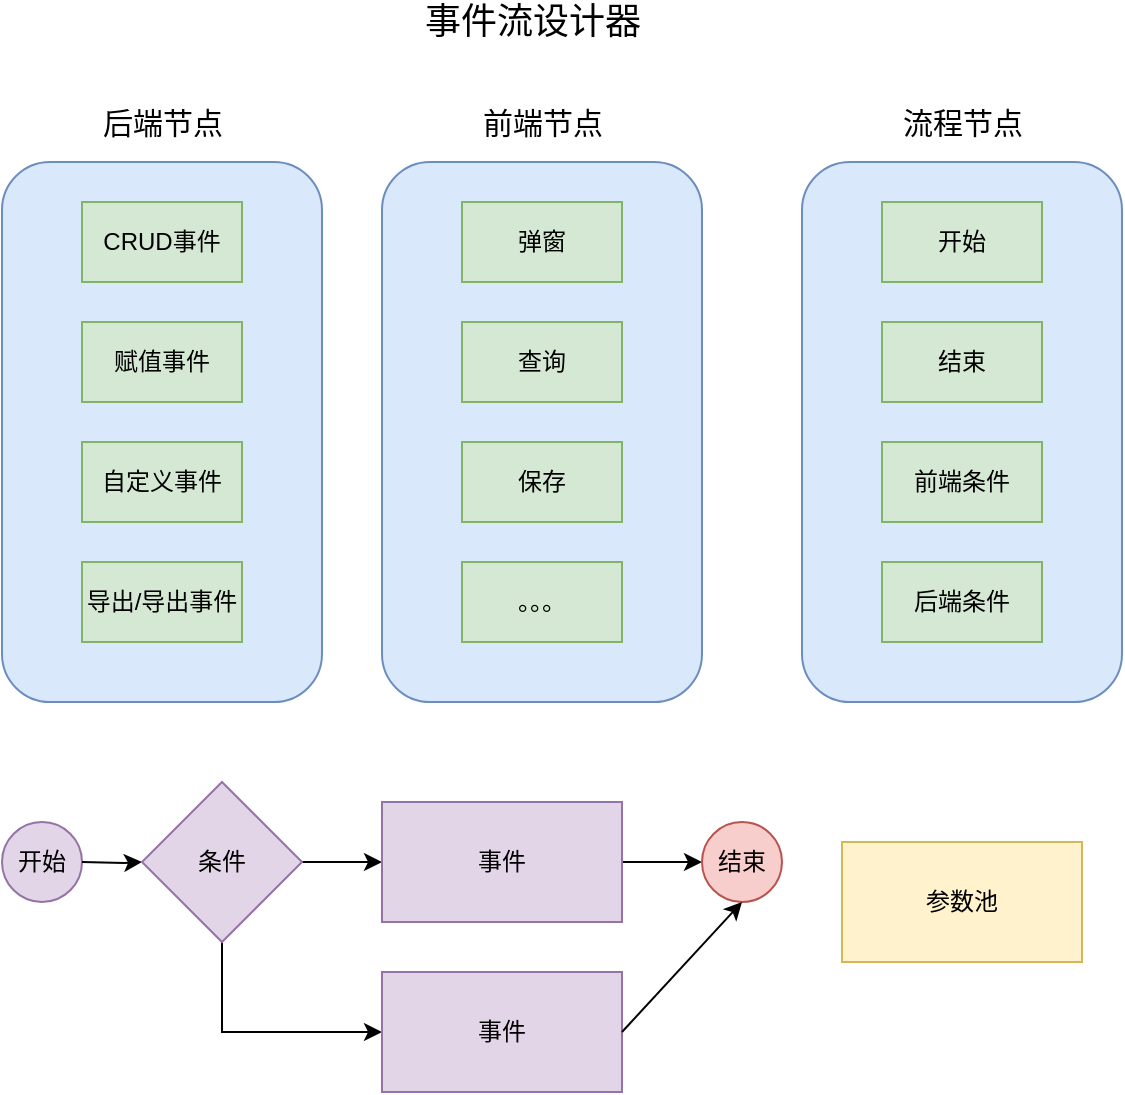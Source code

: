 <mxfile version="14.2.3" type="github" pages="3">
  <diagram id="_S8czTXeEUZWKj36Bfly" name="事件流设计器">
    <mxGraphModel dx="1426" dy="946" grid="1" gridSize="10" guides="1" tooltips="1" connect="1" arrows="1" fold="1" page="1" pageScale="1" pageWidth="827" pageHeight="1169" math="0" shadow="0">
      <root>
        <mxCell id="0" />
        <mxCell id="1" parent="0" />
        <mxCell id="MlIgKcx3DfCS0xwd3TZx-1" value="" style="rounded=1;whiteSpace=wrap;html=1;fillColor=#dae8fc;strokeColor=#6c8ebf;" parent="1" vertex="1">
          <mxGeometry x="120" y="280" width="160" height="270" as="geometry" />
        </mxCell>
        <mxCell id="MlIgKcx3DfCS0xwd3TZx-3" value="后端节点" style="text;html=1;align=center;verticalAlign=middle;resizable=0;points=[];autosize=1;fontSize=15;" parent="1" vertex="1">
          <mxGeometry x="160" y="250" width="80" height="20" as="geometry" />
        </mxCell>
        <mxCell id="MlIgKcx3DfCS0xwd3TZx-9" value="&lt;font style=&quot;font-size: 18px&quot;&gt;事件流设计器&lt;/font&gt;" style="text;html=1;align=center;verticalAlign=middle;resizable=0;points=[];autosize=1;" parent="1" vertex="1">
          <mxGeometry x="325" y="200" width="120" height="20" as="geometry" />
        </mxCell>
        <mxCell id="MlIgKcx3DfCS0xwd3TZx-10" value="&lt;span&gt;CRUD事件&lt;/span&gt;" style="whiteSpace=wrap;html=1;fillColor=#d5e8d4;strokeColor=#82b366;" parent="1" vertex="1">
          <mxGeometry x="160" y="300" width="80" height="40" as="geometry" />
        </mxCell>
        <mxCell id="MlIgKcx3DfCS0xwd3TZx-13" value="赋值事件" style="whiteSpace=wrap;html=1;fillColor=#d5e8d4;strokeColor=#82b366;" parent="1" vertex="1">
          <mxGeometry x="160" y="360" width="80" height="40" as="geometry" />
        </mxCell>
        <mxCell id="MlIgKcx3DfCS0xwd3TZx-14" value="导出/导出事件" style="whiteSpace=wrap;html=1;fillColor=#d5e8d4;strokeColor=#82b366;" parent="1" vertex="1">
          <mxGeometry x="160" y="480" width="80" height="40" as="geometry" />
        </mxCell>
        <mxCell id="MlIgKcx3DfCS0xwd3TZx-15" value="自定义事件" style="whiteSpace=wrap;html=1;fillColor=#d5e8d4;strokeColor=#82b366;" parent="1" vertex="1">
          <mxGeometry x="160" y="420" width="80" height="40" as="geometry" />
        </mxCell>
        <mxCell id="MlIgKcx3DfCS0xwd3TZx-16" value="" style="rounded=1;whiteSpace=wrap;html=1;fillColor=#dae8fc;strokeColor=#6c8ebf;" parent="1" vertex="1">
          <mxGeometry x="310" y="280" width="160" height="270" as="geometry" />
        </mxCell>
        <mxCell id="MlIgKcx3DfCS0xwd3TZx-17" value="前端节点" style="text;html=1;align=center;verticalAlign=middle;resizable=0;points=[];autosize=1;fontSize=15;" parent="1" vertex="1">
          <mxGeometry x="350" y="250" width="80" height="20" as="geometry" />
        </mxCell>
        <mxCell id="MlIgKcx3DfCS0xwd3TZx-18" value="弹窗" style="whiteSpace=wrap;html=1;fillColor=#d5e8d4;strokeColor=#82b366;" parent="1" vertex="1">
          <mxGeometry x="350" y="300" width="80" height="40" as="geometry" />
        </mxCell>
        <mxCell id="MlIgKcx3DfCS0xwd3TZx-19" value="查询" style="whiteSpace=wrap;html=1;fillColor=#d5e8d4;strokeColor=#82b366;" parent="1" vertex="1">
          <mxGeometry x="350" y="360" width="80" height="40" as="geometry" />
        </mxCell>
        <mxCell id="MlIgKcx3DfCS0xwd3TZx-20" value="。。。" style="whiteSpace=wrap;html=1;fillColor=#d5e8d4;strokeColor=#82b366;" parent="1" vertex="1">
          <mxGeometry x="350" y="480" width="80" height="40" as="geometry" />
        </mxCell>
        <mxCell id="MlIgKcx3DfCS0xwd3TZx-21" value="保存" style="whiteSpace=wrap;html=1;fillColor=#d5e8d4;strokeColor=#82b366;" parent="1" vertex="1">
          <mxGeometry x="350" y="420" width="80" height="40" as="geometry" />
        </mxCell>
        <mxCell id="MlIgKcx3DfCS0xwd3TZx-22" value="" style="rounded=1;whiteSpace=wrap;html=1;fillColor=#dae8fc;strokeColor=#6c8ebf;" parent="1" vertex="1">
          <mxGeometry x="520" y="280" width="160" height="270" as="geometry" />
        </mxCell>
        <mxCell id="MlIgKcx3DfCS0xwd3TZx-23" value="流程节点" style="text;html=1;align=center;verticalAlign=middle;resizable=0;points=[];autosize=1;fontSize=15;" parent="1" vertex="1">
          <mxGeometry x="560" y="250" width="80" height="20" as="geometry" />
        </mxCell>
        <mxCell id="MlIgKcx3DfCS0xwd3TZx-24" value="&lt;span&gt;开始&lt;/span&gt;" style="whiteSpace=wrap;html=1;fillColor=#d5e8d4;strokeColor=#82b366;" parent="1" vertex="1">
          <mxGeometry x="560" y="300" width="80" height="40" as="geometry" />
        </mxCell>
        <mxCell id="MlIgKcx3DfCS0xwd3TZx-25" value="结束" style="whiteSpace=wrap;html=1;fillColor=#d5e8d4;strokeColor=#82b366;" parent="1" vertex="1">
          <mxGeometry x="560" y="360" width="80" height="40" as="geometry" />
        </mxCell>
        <mxCell id="MlIgKcx3DfCS0xwd3TZx-26" value="后端条件" style="whiteSpace=wrap;html=1;fillColor=#d5e8d4;strokeColor=#82b366;" parent="1" vertex="1">
          <mxGeometry x="560" y="480" width="80" height="40" as="geometry" />
        </mxCell>
        <mxCell id="MlIgKcx3DfCS0xwd3TZx-27" value="前端条件" style="whiteSpace=wrap;html=1;fillColor=#d5e8d4;strokeColor=#82b366;" parent="1" vertex="1">
          <mxGeometry x="560" y="420" width="80" height="40" as="geometry" />
        </mxCell>
        <mxCell id="MlIgKcx3DfCS0xwd3TZx-30" value="开始" style="ellipse;whiteSpace=wrap;html=1;aspect=fixed;fillColor=#e1d5e7;strokeColor=#9673a6;" parent="1" vertex="1">
          <mxGeometry x="120" y="610" width="40" height="40" as="geometry" />
        </mxCell>
        <mxCell id="MlIgKcx3DfCS0xwd3TZx-34" value="" style="edgeStyle=orthogonalEdgeStyle;rounded=0;orthogonalLoop=1;jettySize=auto;html=1;" parent="1" target="MlIgKcx3DfCS0xwd3TZx-43" edge="1">
          <mxGeometry relative="1" as="geometry">
            <mxPoint x="185" y="630" as="targetPoint" />
            <mxPoint x="160" y="630" as="sourcePoint" />
          </mxGeometry>
        </mxCell>
        <mxCell id="MlIgKcx3DfCS0xwd3TZx-46" style="edgeStyle=orthogonalEdgeStyle;rounded=0;orthogonalLoop=1;jettySize=auto;html=1;exitX=1;exitY=0.5;exitDx=0;exitDy=0;entryX=0;entryY=0.5;entryDx=0;entryDy=0;" parent="1" source="MlIgKcx3DfCS0xwd3TZx-43" target="MlIgKcx3DfCS0xwd3TZx-44" edge="1">
          <mxGeometry relative="1" as="geometry" />
        </mxCell>
        <mxCell id="DJhn8uhRI69oNtYbBqwW-3" style="edgeStyle=orthogonalEdgeStyle;rounded=0;orthogonalLoop=1;jettySize=auto;html=1;exitX=0.5;exitY=1;exitDx=0;exitDy=0;entryX=0;entryY=0.5;entryDx=0;entryDy=0;" parent="1" source="MlIgKcx3DfCS0xwd3TZx-43" target="DJhn8uhRI69oNtYbBqwW-2" edge="1">
          <mxGeometry relative="1" as="geometry" />
        </mxCell>
        <mxCell id="MlIgKcx3DfCS0xwd3TZx-43" value="条件" style="rhombus;whiteSpace=wrap;html=1;fillColor=#e1d5e7;strokeColor=#9673a6;" parent="1" vertex="1">
          <mxGeometry x="190" y="590" width="80" height="80" as="geometry" />
        </mxCell>
        <mxCell id="MlIgKcx3DfCS0xwd3TZx-47" style="edgeStyle=orthogonalEdgeStyle;rounded=0;orthogonalLoop=1;jettySize=auto;html=1;exitX=1;exitY=0.5;exitDx=0;exitDy=0;entryX=0;entryY=0.5;entryDx=0;entryDy=0;" parent="1" source="MlIgKcx3DfCS0xwd3TZx-44" target="MlIgKcx3DfCS0xwd3TZx-45" edge="1">
          <mxGeometry relative="1" as="geometry" />
        </mxCell>
        <mxCell id="MlIgKcx3DfCS0xwd3TZx-44" value="事件" style="whiteSpace=wrap;html=1;fillColor=#e1d5e7;strokeColor=#9673a6;" parent="1" vertex="1">
          <mxGeometry x="310" y="600" width="120" height="60" as="geometry" />
        </mxCell>
        <mxCell id="MlIgKcx3DfCS0xwd3TZx-45" value="结束" style="ellipse;whiteSpace=wrap;html=1;aspect=fixed;fillColor=#f8cecc;strokeColor=#b85450;" parent="1" vertex="1">
          <mxGeometry x="470" y="610" width="40" height="40" as="geometry" />
        </mxCell>
        <mxCell id="DJhn8uhRI69oNtYbBqwW-2" value="事件" style="whiteSpace=wrap;html=1;fillColor=#e1d5e7;strokeColor=#9673a6;" parent="1" vertex="1">
          <mxGeometry x="310" y="685" width="120" height="60" as="geometry" />
        </mxCell>
        <mxCell id="DJhn8uhRI69oNtYbBqwW-5" value="" style="endArrow=classic;html=1;exitX=1;exitY=0.5;exitDx=0;exitDy=0;entryX=0.5;entryY=1;entryDx=0;entryDy=0;" parent="1" source="DJhn8uhRI69oNtYbBqwW-2" target="MlIgKcx3DfCS0xwd3TZx-45" edge="1">
          <mxGeometry width="50" height="50" relative="1" as="geometry">
            <mxPoint x="490" y="760" as="sourcePoint" />
            <mxPoint x="540" y="710" as="targetPoint" />
          </mxGeometry>
        </mxCell>
        <mxCell id="51oZoi_244xPSCcpCSh3-1" value="参数池" style="rounded=0;whiteSpace=wrap;html=1;fillColor=#fff2cc;strokeColor=#d6b656;" parent="1" vertex="1">
          <mxGeometry x="540" y="620" width="120" height="60" as="geometry" />
        </mxCell>
      </root>
    </mxGraphModel>
  </diagram>
  <diagram id="muo8QHdYfpq-5nY31HoK" name="事件引擎">
    <mxGraphModel dx="1426" dy="946" grid="1" gridSize="10" guides="1" tooltips="1" connect="1" arrows="1" fold="1" page="1" pageScale="1" pageWidth="827" pageHeight="1169" math="0" shadow="0">
      <root>
        <mxCell id="VUxkTAln7aTZIGjGBF91-0" />
        <mxCell id="VUxkTAln7aTZIGjGBF91-1" parent="VUxkTAln7aTZIGjGBF91-0" />
        <mxCell id="VnCyrjU4dHgNj5kqtMD2-0" value="front" style="swimlane;whiteSpace=wrap" parent="VUxkTAln7aTZIGjGBF91-1" vertex="1">
          <mxGeometry x="164.5" y="128" width="285.5" height="572" as="geometry" />
        </mxCell>
        <mxCell id="VnCyrjU4dHgNj5kqtMD2-1" value="" style="ellipse;shape=startState;fillColor=#000000;strokeColor=#ff0000;" parent="VnCyrjU4dHgNj5kqtMD2-0" vertex="1">
          <mxGeometry x="100" y="40" width="30" height="30" as="geometry" />
        </mxCell>
        <mxCell id="VnCyrjU4dHgNj5kqtMD2-2" value="" style="edgeStyle=elbowEdgeStyle;elbow=horizontal;verticalAlign=bottom;endArrow=open;endSize=8;strokeColor=#FF0000;endFill=1;rounded=0" parent="VnCyrjU4dHgNj5kqtMD2-0" source="VnCyrjU4dHgNj5kqtMD2-1" target="VnCyrjU4dHgNj5kqtMD2-3" edge="1">
          <mxGeometry x="100" y="40" as="geometry">
            <mxPoint x="115" y="110" as="targetPoint" />
          </mxGeometry>
        </mxCell>
        <mxCell id="VnCyrjU4dHgNj5kqtMD2-3" value="build request param" style="" parent="VnCyrjU4dHgNj5kqtMD2-0" vertex="1">
          <mxGeometry x="60" y="110" width="110" height="50" as="geometry" />
        </mxCell>
        <mxCell id="VnCyrjU4dHgNj5kqtMD2-5" value="" style="endArrow=open;strokeColor=#FF0000;endFill=1;rounded=0" parent="VnCyrjU4dHgNj5kqtMD2-0" source="VnCyrjU4dHgNj5kqtMD2-3" edge="1">
          <mxGeometry relative="1" as="geometry">
            <mxPoint x="115" y="220" as="targetPoint" />
          </mxGeometry>
        </mxCell>
        <mxCell id="VnCyrjU4dHgNj5kqtMD2-7" value="yes" style="endArrow=open;strokeColor=#FF0000;endFill=1;rounded=0;exitX=0;exitY=0.5;exitDx=0;exitDy=0;entryX=0;entryY=0.5;entryDx=0;entryDy=0;" parent="VnCyrjU4dHgNj5kqtMD2-0" source="-hBRLpMwlWPJzfLUSYD0-2" target="-hBRLpMwlWPJzfLUSYD0-4" edge="1">
          <mxGeometry x="-0.885" relative="1" as="geometry">
            <mxPoint x="115.5" y="302" as="targetPoint" />
            <mxPoint x="145.5" y="282" as="sourcePoint" />
            <Array as="points">
              <mxPoint x="35.5" y="242" />
              <mxPoint x="35.5" y="517" />
            </Array>
            <mxPoint as="offset" />
          </mxGeometry>
        </mxCell>
        <mxCell id="-hBRLpMwlWPJzfLUSYD0-0" value="front action" style="" parent="VnCyrjU4dHgNj5kqtMD2-0" vertex="1">
          <mxGeometry x="60" y="422" width="110" height="50" as="geometry" />
        </mxCell>
        <mxCell id="-hBRLpMwlWPJzfLUSYD0-1" value="front node" style="rhombus;fillColor=#ffffc0;strokeColor=#ff0000;" parent="VnCyrjU4dHgNj5kqtMD2-0" vertex="1">
          <mxGeometry x="75" y="292" width="80" height="38" as="geometry" />
        </mxCell>
        <mxCell id="-hBRLpMwlWPJzfLUSYD0-2" value="end" style="rhombus;fillColor=#ffffc0;strokeColor=#ff0000;" parent="VnCyrjU4dHgNj5kqtMD2-0" vertex="1">
          <mxGeometry x="75" y="222" width="80" height="40" as="geometry" />
        </mxCell>
        <mxCell id="-hBRLpMwlWPJzfLUSYD0-4" value="" style="ellipse;html=1;shape=endState;fillColor=#000000;strokeColor=#ff0000;" parent="VnCyrjU4dHgNj5kqtMD2-0" vertex="1">
          <mxGeometry x="100" y="502" width="30" height="30" as="geometry" />
        </mxCell>
        <mxCell id="-hBRLpMwlWPJzfLUSYD0-6" value="" style="endArrow=open;strokeColor=#FF0000;endFill=1;rounded=0;exitX=0.5;exitY=1;exitDx=0;exitDy=0;entryX=0.5;entryY=0;entryDx=0;entryDy=0;" parent="VnCyrjU4dHgNj5kqtMD2-0" source="-hBRLpMwlWPJzfLUSYD0-2" target="-hBRLpMwlWPJzfLUSYD0-1" edge="1">
          <mxGeometry relative="1" as="geometry">
            <mxPoint x="165.5" y="360" as="sourcePoint" />
            <mxPoint x="310" y="360" as="targetPoint" />
          </mxGeometry>
        </mxCell>
        <mxCell id="-hBRLpMwlWPJzfLUSYD0-7" value="no" style="edgeLabel;html=1;align=center;verticalAlign=middle;resizable=0;points=[];" parent="-hBRLpMwlWPJzfLUSYD0-6" vertex="1" connectable="0">
          <mxGeometry x="-0.446" y="-4" relative="1" as="geometry">
            <mxPoint as="offset" />
          </mxGeometry>
        </mxCell>
        <mxCell id="-hBRLpMwlWPJzfLUSYD0-9" value="yes" style="endArrow=open;strokeColor=#FF0000;endFill=1;rounded=0;exitX=0.5;exitY=1;exitDx=0;exitDy=0;entryX=0.5;entryY=0;entryDx=0;entryDy=0;" parent="VnCyrjU4dHgNj5kqtMD2-0" source="-hBRLpMwlWPJzfLUSYD0-1" target="-hBRLpMwlWPJzfLUSYD0-0" edge="1">
          <mxGeometry relative="1" as="geometry">
            <mxPoint x="165.5" y="342" as="sourcePoint" />
            <mxPoint x="310.5" y="322" as="targetPoint" />
          </mxGeometry>
        </mxCell>
        <mxCell id="-hBRLpMwlWPJzfLUSYD0-18" value="next node" style="" parent="VnCyrjU4dHgNj5kqtMD2-0" vertex="1">
          <mxGeometry x="165.5" y="352" width="110" height="50" as="geometry" />
        </mxCell>
        <mxCell id="-hBRLpMwlWPJzfLUSYD0-16" value="" style="endArrow=open;strokeColor=#FF0000;endFill=1;rounded=0;entryX=0.5;entryY=1;entryDx=0;entryDy=0;exitX=1;exitY=0.5;exitDx=0;exitDy=0;" parent="VnCyrjU4dHgNj5kqtMD2-0" source="-hBRLpMwlWPJzfLUSYD0-0" target="-hBRLpMwlWPJzfLUSYD0-18" edge="1">
          <mxGeometry relative="1" as="geometry">
            <mxPoint x="185.5" y="662" as="sourcePoint" />
            <mxPoint x="330.5" y="642" as="targetPoint" />
            <Array as="points">
              <mxPoint x="220.5" y="447" />
            </Array>
          </mxGeometry>
        </mxCell>
        <mxCell id="-hBRLpMwlWPJzfLUSYD0-30" value="" style="endArrow=open;strokeColor=#FF0000;endFill=1;rounded=0;exitX=0.5;exitY=0;exitDx=0;exitDy=0;entryX=0.75;entryY=0.5;entryDx=0;entryDy=0;entryPerimeter=0;" parent="VnCyrjU4dHgNj5kqtMD2-0" source="-hBRLpMwlWPJzfLUSYD0-18" target="-hBRLpMwlWPJzfLUSYD0-71" edge="1">
          <mxGeometry relative="1" as="geometry">
            <mxPoint x="345.5" y="2" as="sourcePoint" />
            <mxPoint x="185.5" y="252" as="targetPoint" />
            <Array as="points">
              <mxPoint x="220.5" y="255" />
            </Array>
          </mxGeometry>
        </mxCell>
        <mxCell id="-hBRLpMwlWPJzfLUSYD0-71" value="" style="shape=line;strokeWidth=6;strokeColor=#ff0000;rotation=90" parent="VnCyrjU4dHgNj5kqtMD2-0" vertex="1">
          <mxGeometry x="170" y="234.5" width="50" height="15" as="geometry" />
        </mxCell>
        <mxCell id="-hBRLpMwlWPJzfLUSYD0-72" value="" style="endArrow=open;strokeColor=#FF0000;endFill=1;rounded=0;entryX=1;entryY=0.5;entryDx=0;entryDy=0;exitX=0.5;exitY=0.633;exitDx=0;exitDy=0;exitPerimeter=0;" parent="VnCyrjU4dHgNj5kqtMD2-0" source="-hBRLpMwlWPJzfLUSYD0-71" target="-hBRLpMwlWPJzfLUSYD0-2" edge="1">
          <mxGeometry relative="1" as="geometry">
            <mxPoint x="225.5" y="32" as="sourcePoint" />
            <mxPoint x="155" y="249.5" as="targetPoint" />
          </mxGeometry>
        </mxCell>
        <mxCell id="VnCyrjU4dHgNj5kqtMD2-9" value="hzero-lowcode" style="swimlane;whiteSpace=wrap" parent="VUxkTAln7aTZIGjGBF91-1" vertex="1">
          <mxGeometry x="450" y="128" width="720" height="572" as="geometry" />
        </mxCell>
        <mxCell id="-hBRLpMwlWPJzfLUSYD0-32" value="eventEngine" style="shape=umlFrame;whiteSpace=wrap;html=1;width=90;height=30;" parent="VnCyrjU4dHgNj5kqtMD2-9" vertex="1">
          <mxGeometry x="45.5" y="62" width="594.5" height="228" as="geometry" />
        </mxCell>
        <mxCell id="-hBRLpMwlWPJzfLUSYD0-33" value="ConditiontEngine" style="shape=umlFrame;whiteSpace=wrap;html=1;width=110;height=30;" parent="VnCyrjU4dHgNj5kqtMD2-9" vertex="1">
          <mxGeometry x="137" y="393" width="240" height="128" as="geometry" />
        </mxCell>
        <mxCell id="-hBRLpMwlWPJzfLUSYD0-35" value="SpEL" style="shape=note;whiteSpace=wrap;size=17" parent="VnCyrjU4dHgNj5kqtMD2-9" vertex="1">
          <mxGeometry x="20.5" y="512" width="100" height="50" as="geometry" />
        </mxCell>
        <mxCell id="-hBRLpMwlWPJzfLUSYD0-36" value="" style="endArrow=none;strokeColor=#FF0000;endFill=0;rounded=0;dashed=1;entryX=0;entryY=0;entryDx=100;entryDy=33.5;entryPerimeter=0;exitX=0.531;exitY=1.038;exitDx=0;exitDy=0;exitPerimeter=0;" parent="VnCyrjU4dHgNj5kqtMD2-9" source="-hBRLpMwlWPJzfLUSYD0-33" target="-hBRLpMwlWPJzfLUSYD0-35" edge="1">
          <mxGeometry relative="1" as="geometry">
            <mxPoint x="87.121" y="375" as="sourcePoint" />
            <mxPoint x="142.879" y="490" as="targetPoint" />
          </mxGeometry>
        </mxCell>
        <mxCell id="-hBRLpMwlWPJzfLUSYD0-37" value="end" style="rhombus;fillColor=#ffffc0;strokeColor=#ff0000;" parent="VnCyrjU4dHgNj5kqtMD2-9" vertex="1">
          <mxGeometry x="120" y="212" width="80" height="40" as="geometry" />
        </mxCell>
        <mxCell id="-hBRLpMwlWPJzfLUSYD0-38" value="condition" style="rhombus;fillColor=#ffffc0;strokeColor=#ff0000;" parent="VnCyrjU4dHgNj5kqtMD2-9" vertex="1">
          <mxGeometry x="240" y="126" width="80" height="40" as="geometry" />
        </mxCell>
        <mxCell id="-hBRLpMwlWPJzfLUSYD0-39" value="custom event" style="rhombus;fillColor=#ffffc0;strokeColor=#ff0000;" parent="VnCyrjU4dHgNj5kqtMD2-9" vertex="1">
          <mxGeometry x="470" y="208" width="90" height="48" as="geometry" />
        </mxCell>
        <mxCell id="-hBRLpMwlWPJzfLUSYD0-40" value="back node" style="rhombus;fillColor=#ffffc0;strokeColor=#ff0000;" parent="VnCyrjU4dHgNj5kqtMD2-9" vertex="1">
          <mxGeometry x="120" y="126" width="80" height="40" as="geometry" />
        </mxCell>
        <mxCell id="-hBRLpMwlWPJzfLUSYD0-41" value="crud node" style="rhombus;fillColor=#ffffc0;strokeColor=#ff0000;" parent="VnCyrjU4dHgNj5kqtMD2-9" vertex="1">
          <mxGeometry x="470" y="122" width="90" height="48" as="geometry" />
        </mxCell>
        <mxCell id="-hBRLpMwlWPJzfLUSYD0-28" value="" style="endArrow=open;strokeColor=#FF0000;endFill=1;rounded=0;exitX=0.5;exitY=1;exitDx=0;exitDy=0;entryX=0.5;entryY=0;entryDx=0;entryDy=0;" parent="VnCyrjU4dHgNj5kqtMD2-9" source="-hBRLpMwlWPJzfLUSYD0-38" target="-hBRLpMwlWPJzfLUSYD0-42" edge="1">
          <mxGeometry relative="1" as="geometry">
            <mxPoint x="50" y="-8" as="sourcePoint" />
            <mxPoint x="195" y="-28" as="targetPoint" />
          </mxGeometry>
        </mxCell>
        <mxCell id="-hBRLpMwlWPJzfLUSYD0-29" value="yes" style="edgeLabel;html=1;align=center;verticalAlign=middle;resizable=0;points=[];" parent="-hBRLpMwlWPJzfLUSYD0-28" vertex="1" connectable="0">
          <mxGeometry x="-0.446" y="-4" relative="1" as="geometry">
            <mxPoint as="offset" />
          </mxGeometry>
        </mxCell>
        <mxCell id="-hBRLpMwlWPJzfLUSYD0-42" value="pick up next node" style="" parent="VnCyrjU4dHgNj5kqtMD2-9" vertex="1">
          <mxGeometry x="225" y="442" width="110" height="50" as="geometry" />
        </mxCell>
        <mxCell id="-hBRLpMwlWPJzfLUSYD0-61" value="" style="shape=line;strokeWidth=6;strokeColor=#ff0000;rotation=90" parent="VnCyrjU4dHgNj5kqtMD2-9" vertex="1">
          <mxGeometry x="45.5" y="224.5" width="50" height="15" as="geometry" />
        </mxCell>
        <mxCell id="-hBRLpMwlWPJzfLUSYD0-43" value="" style="endArrow=open;strokeColor=#FF0000;endFill=1;rounded=0;exitX=0;exitY=0.5;exitDx=0;exitDy=0;entryX=0.75;entryY=0.5;entryDx=0;entryDy=0;entryPerimeter=0;" parent="VnCyrjU4dHgNj5kqtMD2-9" source="-hBRLpMwlWPJzfLUSYD0-42" target="-hBRLpMwlWPJzfLUSYD0-61" edge="1">
          <mxGeometry relative="1" as="geometry">
            <mxPoint x="120" y="632" as="sourcePoint" />
            <mxPoint x="50" y="382" as="targetPoint" />
            <Array as="points">
              <mxPoint x="30" y="467" />
              <mxPoint x="30" y="245" />
            </Array>
          </mxGeometry>
        </mxCell>
        <mxCell id="-hBRLpMwlWPJzfLUSYD0-70" value="" style="ellipse;html=1;shape=endState;fillColor=#000000;strokeColor=#ff0000;" parent="VnCyrjU4dHgNj5kqtMD2-9" vertex="1">
          <mxGeometry x="55.5" y="322" width="30" height="30" as="geometry" />
        </mxCell>
        <mxCell id="-hBRLpMwlWPJzfLUSYD0-59" value="" style="endArrow=open;strokeColor=#FF0000;endFill=1;rounded=0;exitX=0.5;exitY=1;exitDx=0;exitDy=0;entryX=1;entryY=0.5;entryDx=0;entryDy=0;" parent="VnCyrjU4dHgNj5kqtMD2-9" source="-hBRLpMwlWPJzfLUSYD0-37" target="-hBRLpMwlWPJzfLUSYD0-70" edge="1">
          <mxGeometry relative="1" as="geometry">
            <mxPoint x="200" y="712" as="sourcePoint" />
            <mxPoint x="90" y="337" as="targetPoint" />
            <Array as="points">
              <mxPoint x="160" y="337" />
            </Array>
          </mxGeometry>
        </mxCell>
        <mxCell id="-hBRLpMwlWPJzfLUSYD0-60" value="yes" style="edgeLabel;html=1;align=center;verticalAlign=middle;resizable=0;points=[];" parent="-hBRLpMwlWPJzfLUSYD0-59" vertex="1" connectable="0">
          <mxGeometry x="-0.446" y="-4" relative="1" as="geometry">
            <mxPoint as="offset" />
          </mxGeometry>
        </mxCell>
        <mxCell id="-hBRLpMwlWPJzfLUSYD0-66" value="" style="endArrow=open;strokeColor=#FF0000;endFill=1;rounded=0;entryX=0.5;entryY=1;entryDx=0;entryDy=0;" parent="VnCyrjU4dHgNj5kqtMD2-9" source="-hBRLpMwlWPJzfLUSYD0-37" target="-hBRLpMwlWPJzfLUSYD0-40" edge="1">
          <mxGeometry relative="1" as="geometry">
            <mxPoint x="50" y="-8" as="sourcePoint" />
            <mxPoint x="195" y="-28" as="targetPoint" />
          </mxGeometry>
        </mxCell>
        <mxCell id="-hBRLpMwlWPJzfLUSYD0-67" value="no" style="edgeLabel;html=1;align=center;verticalAlign=middle;resizable=0;points=[];" parent="-hBRLpMwlWPJzfLUSYD0-66" vertex="1" connectable="0">
          <mxGeometry x="-0.446" y="-4" relative="1" as="geometry">
            <mxPoint as="offset" />
          </mxGeometry>
        </mxCell>
        <mxCell id="-hBRLpMwlWPJzfLUSYD0-45" value="" style="endArrow=open;strokeColor=#FF0000;endFill=1;rounded=0;exitX=1;exitY=0.5;exitDx=0;exitDy=0;entryX=0;entryY=0.5;entryDx=0;entryDy=0;" parent="VnCyrjU4dHgNj5kqtMD2-9" source="-hBRLpMwlWPJzfLUSYD0-40" target="-hBRLpMwlWPJzfLUSYD0-38" edge="1">
          <mxGeometry relative="1" as="geometry">
            <mxPoint x="130" y="642" as="sourcePoint" />
            <mxPoint x="130" y="752" as="targetPoint" />
          </mxGeometry>
        </mxCell>
        <mxCell id="-hBRLpMwlWPJzfLUSYD0-46" value="yes" style="edgeLabel;html=1;align=center;verticalAlign=middle;resizable=0;points=[];" parent="-hBRLpMwlWPJzfLUSYD0-45" vertex="1" connectable="0">
          <mxGeometry x="-0.446" y="-4" relative="1" as="geometry">
            <mxPoint x="9" y="2" as="offset" />
          </mxGeometry>
        </mxCell>
        <mxCell id="-hBRLpMwlWPJzfLUSYD0-20" value="" style="endArrow=open;strokeColor=#FF0000;endFill=1;rounded=0;exitX=1;exitY=0.5;exitDx=0;exitDy=0;" parent="VnCyrjU4dHgNj5kqtMD2-9" source="-hBRLpMwlWPJzfLUSYD0-38" edge="1">
          <mxGeometry relative="1" as="geometry">
            <mxPoint x="10" y="-48" as="sourcePoint" />
            <mxPoint x="370" y="146" as="targetPoint" />
          </mxGeometry>
        </mxCell>
        <mxCell id="-hBRLpMwlWPJzfLUSYD0-21" value="no" style="edgeLabel;html=1;align=center;verticalAlign=middle;resizable=0;points=[];" parent="-hBRLpMwlWPJzfLUSYD0-20" vertex="1" connectable="0">
          <mxGeometry x="-0.446" y="-4" relative="1" as="geometry">
            <mxPoint x="8.75" y="-4" as="offset" />
          </mxGeometry>
        </mxCell>
        <mxCell id="-hBRLpMwlWPJzfLUSYD0-90" value="next node" style="" parent="VnCyrjU4dHgNj5kqtMD2-9" vertex="1">
          <mxGeometry x="293" y="207" width="110" height="50" as="geometry" />
        </mxCell>
        <mxCell id="-hBRLpMwlWPJzfLUSYD0-73" value="no" style="endArrow=open;strokeColor=#FF0000;endFill=1;rounded=0;exitX=0;exitY=0.5;exitDx=0;exitDy=0;entryX=1;entryY=0.5;entryDx=0;entryDy=0;" parent="VnCyrjU4dHgNj5kqtMD2-9" source="-hBRLpMwlWPJzfLUSYD0-39" target="-hBRLpMwlWPJzfLUSYD0-90" edge="1">
          <mxGeometry relative="1" as="geometry">
            <mxPoint x="250" y="702" as="sourcePoint" />
            <mxPoint x="250" y="832" as="targetPoint" />
          </mxGeometry>
        </mxCell>
        <mxCell id="-hBRLpMwlWPJzfLUSYD0-74" value="" style="endArrow=open;strokeColor=#FF0000;endFill=1;rounded=0;exitX=0;exitY=0.5;exitDx=0;exitDy=0;entryX=1;entryY=0.5;entryDx=0;entryDy=0;" parent="VnCyrjU4dHgNj5kqtMD2-9" source="-hBRLpMwlWPJzfLUSYD0-90" target="-hBRLpMwlWPJzfLUSYD0-37" edge="1">
          <mxGeometry relative="1" as="geometry">
            <mxPoint x="260" y="712" as="sourcePoint" />
            <mxPoint x="260" y="842" as="targetPoint" />
          </mxGeometry>
        </mxCell>
        <mxCell id="LonaQ2s0aabvxggKIifY-0" value="param&#xa;node" style="rhombus;fillColor=#ffffc0;strokeColor=#ff0000;" parent="VnCyrjU4dHgNj5kqtMD2-9" vertex="1">
          <mxGeometry x="370" y="126" width="70" height="40" as="geometry" />
        </mxCell>
        <mxCell id="LonaQ2s0aabvxggKIifY-2" value="change param" style="" parent="VnCyrjU4dHgNj5kqtMD2-9" vertex="1">
          <mxGeometry x="390" y="352" width="110" height="50" as="geometry" />
        </mxCell>
        <mxCell id="LonaQ2s0aabvxggKIifY-9" value="" style="endArrow=open;strokeColor=#FF0000;endFill=1;rounded=0;exitX=0.5;exitY=1;exitDx=0;exitDy=0;entryX=0.5;entryY=0;entryDx=0;entryDy=0;" parent="VnCyrjU4dHgNj5kqtMD2-9" source="LonaQ2s0aabvxggKIifY-0" target="LonaQ2s0aabvxggKIifY-2" edge="1">
          <mxGeometry relative="1" as="geometry">
            <mxPoint x="70" y="662" as="sourcePoint" />
            <mxPoint x="70" y="752" as="targetPoint" />
            <Array as="points">
              <mxPoint x="405" y="182" />
              <mxPoint x="405" y="202" />
              <mxPoint x="445" y="202" />
            </Array>
          </mxGeometry>
        </mxCell>
        <mxCell id="LonaQ2s0aabvxggKIifY-11" value="yes" style="edgeLabel;html=1;align=center;verticalAlign=middle;resizable=0;points=[];" parent="LonaQ2s0aabvxggKIifY-9" vertex="1" connectable="0">
          <mxGeometry x="-0.903" y="1" relative="1" as="geometry">
            <mxPoint as="offset" />
          </mxGeometry>
        </mxCell>
        <mxCell id="LonaQ2s0aabvxggKIifY-8" value="" style="endArrow=open;strokeColor=#FF0000;endFill=1;rounded=0;exitX=1;exitY=0.5;exitDx=0;exitDy=0;entryX=0;entryY=0.5;entryDx=0;entryDy=0;" parent="VnCyrjU4dHgNj5kqtMD2-9" source="LonaQ2s0aabvxggKIifY-0" target="-hBRLpMwlWPJzfLUSYD0-41" edge="1">
          <mxGeometry relative="1" as="geometry">
            <mxPoint x="60" y="652" as="sourcePoint" />
            <mxPoint x="60" y="742" as="targetPoint" />
          </mxGeometry>
        </mxCell>
        <mxCell id="LonaQ2s0aabvxggKIifY-10" value="no" style="edgeLabel;html=1;align=center;verticalAlign=middle;resizable=0;points=[];" parent="LonaQ2s0aabvxggKIifY-8" vertex="1" connectable="0">
          <mxGeometry y="-1" relative="1" as="geometry">
            <mxPoint as="offset" />
          </mxGeometry>
        </mxCell>
        <mxCell id="LonaQ2s0aabvxggKIifY-12" value="" style="shape=line;strokeWidth=6;strokeColor=#ff0000;rotation=90;direction=south;" parent="VnCyrjU4dHgNj5kqtMD2-9" vertex="1">
          <mxGeometry x="348.5" y="298" width="15" height="58" as="geometry" />
        </mxCell>
        <mxCell id="LonaQ2s0aabvxggKIifY-7" value="" style="endArrow=open;strokeColor=#FF0000;endFill=1;rounded=0;entryX=0.25;entryY=0.5;entryDx=0;entryDy=0;entryPerimeter=0;" parent="VnCyrjU4dHgNj5kqtMD2-9" target="LonaQ2s0aabvxggKIifY-12" edge="1">
          <mxGeometry relative="1" as="geometry">
            <mxPoint x="390" y="382" as="sourcePoint" />
            <mxPoint x="360" y="357" as="targetPoint" />
            <Array as="points">
              <mxPoint x="371" y="382" />
            </Array>
          </mxGeometry>
        </mxCell>
        <mxCell id="LonaQ2s0aabvxggKIifY-6" value="" style="endArrow=open;strokeColor=#FF0000;endFill=1;rounded=0;entryX=0.591;entryY=1.04;entryDx=0;entryDy=0;entryPerimeter=0;" parent="VnCyrjU4dHgNj5kqtMD2-9" target="-hBRLpMwlWPJzfLUSYD0-90" edge="1">
          <mxGeometry relative="1" as="geometry">
            <mxPoint x="358" y="327" as="sourcePoint" />
            <mxPoint x="40" y="722" as="targetPoint" />
          </mxGeometry>
        </mxCell>
        <mxCell id="VnCyrjU4dHgNj5kqtMD2-28" value="hzero-modeler" style="swimlane;whiteSpace=wrap" parent="VUxkTAln7aTZIGjGBF91-1" vertex="1">
          <mxGeometry x="1170" y="128" width="265.5" height="572" as="geometry" />
        </mxCell>
        <mxCell id="VnCyrjU4dHgNj5kqtMD2-37" value="hzero-xxx" style="swimlane;whiteSpace=wrap" parent="VnCyrjU4dHgNj5kqtMD2-28" vertex="1">
          <mxGeometry y="280" width="265.5" height="292" as="geometry" />
        </mxCell>
        <mxCell id="-hBRLpMwlWPJzfLUSYD0-92" value="need all eventContext" style="shape=note;whiteSpace=wrap;size=17" parent="VnCyrjU4dHgNj5kqtMD2-37" vertex="1">
          <mxGeometry x="80" y="232" width="147.75" height="38" as="geometry" />
        </mxCell>
        <mxCell id="-hBRLpMwlWPJzfLUSYD0-93" value="" style="endArrow=none;strokeColor=#FF0000;endFill=0;rounded=0;dashed=1;exitX=1;exitY=0.5;exitDx=0;exitDy=0;" parent="VnCyrjU4dHgNj5kqtMD2-37" source="-hBRLpMwlWPJzfLUSYD0-114" target="-hBRLpMwlWPJzfLUSYD0-92" edge="1">
          <mxGeometry relative="1" as="geometry">
            <mxPoint x="72.25" y="200" as="sourcePoint" />
            <mxPoint x="-295.5" y="267" as="targetPoint" />
          </mxGeometry>
        </mxCell>
        <mxCell id="-hBRLpMwlWPJzfLUSYD0-112" value="hzero-boot-locdoe" style="shape=folder;fontStyle=1;spacingTop=10;tabWidth=40;tabHeight=14;tabPosition=left;html=1;" parent="VnCyrjU4dHgNj5kqtMD2-37" vertex="1">
          <mxGeometry x="100" y="32" width="150" height="48" as="geometry" />
        </mxCell>
        <mxCell id="-hBRLpMwlWPJzfLUSYD0-113" value="dependency" style="endArrow=none;strokeColor=#FF0000;endFill=0;rounded=0;dashed=1;exitX=0.5;exitY=0;exitDx=0;exitDy=0;entryX=0.5;entryY=1;entryDx=0;entryDy=0;entryPerimeter=0;" parent="VnCyrjU4dHgNj5kqtMD2-37" target="-hBRLpMwlWPJzfLUSYD0-112" edge="1">
          <mxGeometry relative="1" as="geometry">
            <mxPoint x="72.25" y="112" as="sourcePoint" />
            <mxPoint x="170" y="122" as="targetPoint" />
          </mxGeometry>
        </mxCell>
        <mxCell id="-hBRLpMwlWPJzfLUSYD0-114" value="&lt;span&gt;thirdPart service&lt;/span&gt;" style="rounded=1;whiteSpace=wrap;html=1;arcSize=40;fontColor=#000000;fillColor=#ffffc0;strokeColor=#ff0000;direction=south;" parent="VnCyrjU4dHgNj5kqtMD2-37" vertex="1">
          <mxGeometry x="50" y="112" width="64" height="80" as="geometry" />
        </mxCell>
        <mxCell id="-hBRLpMwlWPJzfLUSYD0-116" value="&lt;span&gt;hzero&lt;br&gt;modeler&lt;br&gt;&lt;/span&gt;" style="rounded=1;whiteSpace=wrap;html=1;arcSize=40;fontColor=#000000;fillColor=#ffffc0;strokeColor=#ff0000;direction=south;" parent="VnCyrjU4dHgNj5kqtMD2-28" vertex="1">
          <mxGeometry x="71" y="82" width="64" height="80" as="geometry" />
        </mxCell>
        <mxCell id="-hBRLpMwlWPJzfLUSYD0-122" value="" style="shape=datastore;whiteSpace=wrap;html=1;" parent="VnCyrjU4dHgNj5kqtMD2-28" vertex="1">
          <mxGeometry x="160" y="172" width="60" height="60" as="geometry" />
        </mxCell>
        <mxCell id="-hBRLpMwlWPJzfLUSYD0-26" value="" style="endArrow=open;strokeColor=#FF0000;endFill=1;rounded=0;exitX=1;exitY=0.5;exitDx=0;exitDy=0;entryX=0.25;entryY=0.5;entryDx=0;entryDy=0;entryPerimeter=0;" parent="VUxkTAln7aTZIGjGBF91-1" source="-hBRLpMwlWPJzfLUSYD0-1" target="-hBRLpMwlWPJzfLUSYD0-61" edge="1">
          <mxGeometry relative="1" as="geometry">
            <mxPoint x="490" y="110" as="sourcePoint" />
            <mxPoint x="635" y="90" as="targetPoint" />
            <Array as="points">
              <mxPoint x="410" y="439" />
              <mxPoint x="410" y="348" />
            </Array>
          </mxGeometry>
        </mxCell>
        <mxCell id="-hBRLpMwlWPJzfLUSYD0-63" value="no" style="edgeLabel;html=1;align=center;verticalAlign=middle;resizable=0;points=[];" parent="-hBRLpMwlWPJzfLUSYD0-26" vertex="1" connectable="0">
          <mxGeometry x="-0.769" y="-1" relative="1" as="geometry">
            <mxPoint as="offset" />
          </mxGeometry>
        </mxCell>
        <mxCell id="-hBRLpMwlWPJzfLUSYD0-55" value="" style="endArrow=open;strokeColor=#FF0000;endFill=1;rounded=0;exitX=1;exitY=0.5;exitDx=0;exitDy=0;entryX=0.25;entryY=1;entryDx=0;entryDy=0;" parent="VUxkTAln7aTZIGjGBF91-1" source="-hBRLpMwlWPJzfLUSYD0-41" target="-hBRLpMwlWPJzfLUSYD0-116" edge="1">
          <mxGeometry relative="1" as="geometry">
            <mxPoint x="630" y="820" as="sourcePoint" />
            <mxPoint x="1240" y="274" as="targetPoint" />
            <Array as="points">
              <mxPoint x="1010" y="230" />
            </Array>
          </mxGeometry>
        </mxCell>
        <mxCell id="-hBRLpMwlWPJzfLUSYD0-56" value="yes" style="edgeLabel;html=1;align=center;verticalAlign=middle;resizable=0;points=[];" parent="-hBRLpMwlWPJzfLUSYD0-55" vertex="1" connectable="0">
          <mxGeometry x="-0.446" y="-4" relative="1" as="geometry">
            <mxPoint as="offset" />
          </mxGeometry>
        </mxCell>
        <mxCell id="-hBRLpMwlWPJzfLUSYD0-120" value="feign" style="edgeLabel;html=1;align=center;verticalAlign=middle;resizable=0;points=[];" parent="-hBRLpMwlWPJzfLUSYD0-55" vertex="1" connectable="0">
          <mxGeometry x="0.652" y="3" relative="1" as="geometry">
            <mxPoint as="offset" />
          </mxGeometry>
        </mxCell>
        <mxCell id="-hBRLpMwlWPJzfLUSYD0-57" value="" style="endArrow=open;strokeColor=#FF0000;endFill=1;rounded=0;exitX=0.5;exitY=1;exitDx=0;exitDy=0;" parent="VUxkTAln7aTZIGjGBF91-1" source="-hBRLpMwlWPJzfLUSYD0-39" edge="1">
          <mxGeometry relative="1" as="geometry">
            <mxPoint x="640" y="830" as="sourcePoint" />
            <mxPoint x="1220" y="540" as="targetPoint" />
            <Array as="points">
              <mxPoint x="965" y="540" />
            </Array>
          </mxGeometry>
        </mxCell>
        <mxCell id="-hBRLpMwlWPJzfLUSYD0-58" value="yes" style="edgeLabel;html=1;align=center;verticalAlign=middle;resizable=0;points=[];" parent="-hBRLpMwlWPJzfLUSYD0-57" vertex="1" connectable="0">
          <mxGeometry x="-0.446" y="-4" relative="1" as="geometry">
            <mxPoint as="offset" />
          </mxGeometry>
        </mxCell>
        <mxCell id="-hBRLpMwlWPJzfLUSYD0-111" value="feign" style="edgeLabel;html=1;align=center;verticalAlign=middle;resizable=0;points=[];" parent="-hBRLpMwlWPJzfLUSYD0-57" vertex="1" connectable="0">
          <mxGeometry x="0.202" relative="1" as="geometry">
            <mxPoint as="offset" />
          </mxGeometry>
        </mxCell>
        <mxCell id="-hBRLpMwlWPJzfLUSYD0-64" value="" style="endArrow=open;strokeColor=#FF0000;endFill=1;rounded=0;exitX=0;exitY=0.5;exitDx=0;exitDy=0;entryX=0.4;entryY=0.333;entryDx=0;entryDy=0;entryPerimeter=0;" parent="VUxkTAln7aTZIGjGBF91-1" source="-hBRLpMwlWPJzfLUSYD0-40" target="-hBRLpMwlWPJzfLUSYD0-71" edge="1">
          <mxGeometry relative="1" as="geometry">
            <mxPoint x="490" y="110" as="sourcePoint" />
            <mxPoint x="635" y="90" as="targetPoint" />
            <Array as="points">
              <mxPoint x="390" y="274" />
              <mxPoint x="390" y="365" />
            </Array>
          </mxGeometry>
        </mxCell>
        <mxCell id="-hBRLpMwlWPJzfLUSYD0-65" value="no" style="edgeLabel;html=1;align=center;verticalAlign=middle;resizable=0;points=[];" parent="-hBRLpMwlWPJzfLUSYD0-64" vertex="1" connectable="0">
          <mxGeometry x="-0.446" y="-4" relative="1" as="geometry">
            <mxPoint as="offset" />
          </mxGeometry>
        </mxCell>
        <mxCell id="-hBRLpMwlWPJzfLUSYD0-68" value="" style="endArrow=open;strokeColor=#FF0000;endFill=1;rounded=0;entryX=0;entryY=0.5;entryDx=0;entryDy=0;" parent="VUxkTAln7aTZIGjGBF91-1" target="-hBRLpMwlWPJzfLUSYD0-37" edge="1">
          <mxGeometry relative="1" as="geometry">
            <mxPoint x="520" y="360" as="sourcePoint" />
            <mxPoint x="655" y="110" as="targetPoint" />
          </mxGeometry>
        </mxCell>
        <mxCell id="-hBRLpMwlWPJzfLUSYD0-78" value="" style="endArrow=open;strokeColor=#FF0000;endFill=1;rounded=0;exitX=0.5;exitY=1;exitDx=0;exitDy=0;" parent="VUxkTAln7aTZIGjGBF91-1" source="-hBRLpMwlWPJzfLUSYD0-41" edge="1">
          <mxGeometry relative="1" as="geometry">
            <mxPoint x="930" y="790" as="sourcePoint" />
            <mxPoint x="965" y="340" as="targetPoint" />
          </mxGeometry>
        </mxCell>
        <mxCell id="-hBRLpMwlWPJzfLUSYD0-79" value="no" style="edgeLabel;html=1;align=center;verticalAlign=middle;resizable=0;points=[];" parent="-hBRLpMwlWPJzfLUSYD0-78" vertex="1" connectable="0">
          <mxGeometry x="-0.446" y="-4" relative="1" as="geometry">
            <mxPoint as="offset" />
          </mxGeometry>
        </mxCell>
        <mxCell id="-hBRLpMwlWPJzfLUSYD0-110" value="return" style="html=1;verticalAlign=bottom;endArrow=open;dashed=1;endSize=8;exitX=0.75;exitY=1;exitDx=0;exitDy=0;fillColor=#f8cecc;strokeColor=#b85450;" parent="VUxkTAln7aTZIGjGBF91-1" source="-hBRLpMwlWPJzfLUSYD0-114" edge="1">
          <mxGeometry x="-0.49" relative="1" as="geometry">
            <mxPoint x="805" y="455" as="targetPoint" />
            <mxPoint x="1214.5" y="586" as="sourcePoint" />
            <Array as="points">
              <mxPoint x="805" y="580" />
            </Array>
            <mxPoint as="offset" />
          </mxGeometry>
        </mxCell>
        <mxCell id="LonaQ2s0aabvxggKIifY-16" value="return" style="html=1;verticalAlign=bottom;endArrow=open;dashed=1;endSize=8;exitX=0.75;exitY=1;exitDx=0;exitDy=0;fillColor=#f8cecc;strokeColor=#b85450;entryX=0.75;entryY=0.5;entryDx=0;entryDy=0;entryPerimeter=0;" parent="VUxkTAln7aTZIGjGBF91-1" source="-hBRLpMwlWPJzfLUSYD0-116" target="LonaQ2s0aabvxggKIifY-12" edge="1">
          <mxGeometry x="-0.49" relative="1" as="geometry">
            <mxPoint x="780" y="825" as="targetPoint" />
            <mxPoint x="1195.5" y="825" as="sourcePoint" />
            <Array as="points">
              <mxPoint x="1140" y="270" />
              <mxPoint x="1140" y="630" />
              <mxPoint x="792" y="630" />
            </Array>
            <mxPoint as="offset" />
          </mxGeometry>
        </mxCell>
      </root>
    </mxGraphModel>
  </diagram>
  <diagram id="c9mz_gXquLrzHR-y8QYD" name="飞搭预置事件流">
    <mxGraphModel dx="1426" dy="946" grid="1" gridSize="10" guides="1" tooltips="1" connect="1" arrows="1" fold="1" page="1" pageScale="1" pageWidth="827" pageHeight="1169" math="0" shadow="0">
      <root>
        <mxCell id="ZbPwr5iv5gjtxISUaOaI-0" />
        <mxCell id="ZbPwr5iv5gjtxISUaOaI-1" parent="ZbPwr5iv5gjtxISUaOaI-0" />
        <mxCell id="ZbPwr5iv5gjtxISUaOaI-3" value="新增" style="rounded=1;whiteSpace=wrap;html=1;fillColor=#fff2cc;strokeColor=#d6b656;" vertex="1" parent="ZbPwr5iv5gjtxISUaOaI-1">
          <mxGeometry x="30" y="190" width="120" height="60" as="geometry" />
        </mxCell>
        <mxCell id="ZbPwr5iv5gjtxISUaOaI-4" value="单条删除" style="rounded=1;whiteSpace=wrap;html=1;fillColor=#e1d5e7;strokeColor=#9673a6;" vertex="1" parent="ZbPwr5iv5gjtxISUaOaI-1">
          <mxGeometry x="660" y="190" width="120" height="60" as="geometry" />
        </mxCell>
        <mxCell id="ZbPwr5iv5gjtxISUaOaI-5" value="详情查询" style="rounded=1;whiteSpace=wrap;html=1;fillColor=#e1d5e7;strokeColor=#9673a6;" vertex="1" parent="ZbPwr5iv5gjtxISUaOaI-1">
          <mxGeometry x="500" y="190" width="120" height="60" as="geometry" />
        </mxCell>
        <mxCell id="ZbPwr5iv5gjtxISUaOaI-6" value="保存" style="rounded=1;whiteSpace=wrap;html=1;fillColor=#e1d5e7;strokeColor=#9673a6;" vertex="1" parent="ZbPwr5iv5gjtxISUaOaI-1">
          <mxGeometry x="340" y="190" width="120" height="60" as="geometry" />
        </mxCell>
        <mxCell id="ZbPwr5iv5gjtxISUaOaI-7" value="分页查询" style="rounded=1;whiteSpace=wrap;html=1;fillColor=#e1d5e7;strokeColor=#9673a6;" vertex="1" parent="ZbPwr5iv5gjtxISUaOaI-1">
          <mxGeometry x="190" y="190" width="120" height="60" as="geometry" />
        </mxCell>
        <mxCell id="ZbPwr5iv5gjtxISUaOaI-8" value="多行删除" style="rounded=1;whiteSpace=wrap;html=1;fillColor=#e1d5e7;strokeColor=#9673a6;" vertex="1" parent="ZbPwr5iv5gjtxISUaOaI-1">
          <mxGeometry x="30" y="280" width="120" height="60" as="geometry" />
        </mxCell>
        <mxCell id="ZbPwr5iv5gjtxISUaOaI-9" value="飞搭页面跳转" style="rounded=1;whiteSpace=wrap;html=1;fillColor=#ffe6cc;strokeColor=#d79b00;" vertex="1" parent="ZbPwr5iv5gjtxISUaOaI-1">
          <mxGeometry x="660" y="280" width="120" height="60" as="geometry" />
        </mxCell>
        <mxCell id="ZbPwr5iv5gjtxISUaOaI-10" value="打开新标签页" style="rounded=1;whiteSpace=wrap;html=1;fillColor=#ffe6cc;strokeColor=#d79b00;" vertex="1" parent="ZbPwr5iv5gjtxISUaOaI-1">
          <mxGeometry x="500" y="280" width="120" height="60" as="geometry" />
        </mxCell>
        <mxCell id="ZbPwr5iv5gjtxISUaOaI-11" value="保存并打开" style="rounded=1;whiteSpace=wrap;html=1;fillColor=#e1d5e7;strokeColor=#9673a6;" vertex="1" parent="ZbPwr5iv5gjtxISUaOaI-1">
          <mxGeometry x="340" y="280" width="120" height="60" as="geometry" />
        </mxCell>
        <mxCell id="ZbPwr5iv5gjtxISUaOaI-12" value="保存并跳转飞搭页面" style="rounded=1;whiteSpace=wrap;html=1;fillColor=#e1d5e7;strokeColor=#9673a6;" vertex="1" parent="ZbPwr5iv5gjtxISUaOaI-1">
          <mxGeometry x="190" y="280" width="120" height="60" as="geometry" />
        </mxCell>
        <mxCell id="ZbPwr5iv5gjtxISUaOaI-13" value="导出" style="rounded=1;whiteSpace=wrap;html=1;fillColor=#e1d5e7;strokeColor=#9673a6;" vertex="1" parent="ZbPwr5iv5gjtxISUaOaI-1">
          <mxGeometry x="30" y="370" width="120" height="60" as="geometry" />
        </mxCell>
        <mxCell id="ZbPwr5iv5gjtxISUaOaI-14" value="页面弹窗保存并关闭" style="rounded=1;whiteSpace=wrap;html=1;fillColor=#e1d5e7;strokeColor=#9673a6;" vertex="1" parent="ZbPwr5iv5gjtxISUaOaI-1">
          <mxGeometry x="660" y="370" width="120" height="60" as="geometry" />
        </mxCell>
        <mxCell id="ZbPwr5iv5gjtxISUaOaI-15" value="页面弹窗关闭" style="rounded=1;whiteSpace=wrap;html=1;fillColor=#ffe6cc;strokeColor=#d79b00;" vertex="1" parent="ZbPwr5iv5gjtxISUaOaI-1">
          <mxGeometry x="500" y="370" width="120" height="60" as="geometry" />
        </mxCell>
        <mxCell id="ZbPwr5iv5gjtxISUaOaI-16" value="页面弹窗" style="rounded=1;whiteSpace=wrap;html=1;fillColor=#ffe6cc;strokeColor=#d79b00;" vertex="1" parent="ZbPwr5iv5gjtxISUaOaI-1">
          <mxGeometry x="340" y="370" width="120" height="60" as="geometry" />
        </mxCell>
        <mxCell id="ZbPwr5iv5gjtxISUaOaI-17" value="Hzero页面跳转" style="rounded=1;whiteSpace=wrap;html=1;fillColor=#ffe6cc;strokeColor=#d79b00;" vertex="1" parent="ZbPwr5iv5gjtxISUaOaI-1">
          <mxGeometry x="190" y="370" width="120" height="60" as="geometry" />
        </mxCell>
        <mxCell id="ZbPwr5iv5gjtxISUaOaI-18" value="不分页查询" style="rounded=1;whiteSpace=wrap;html=1;fillColor=#e1d5e7;strokeColor=#9673a6;" vertex="1" parent="ZbPwr5iv5gjtxISUaOaI-1">
          <mxGeometry x="30" y="460" width="120" height="60" as="geometry" />
        </mxCell>
        <mxCell id="ZbPwr5iv5gjtxISUaOaI-22" value="导入" style="rounded=1;whiteSpace=wrap;html=1;fillColor=#e1d5e7;strokeColor=#9673a6;" vertex="1" parent="ZbPwr5iv5gjtxISUaOaI-1">
          <mxGeometry x="190" y="460" width="120" height="60" as="geometry" />
        </mxCell>
        <mxCell id="ZbPwr5iv5gjtxISUaOaI-23" value="&lt;font style=&quot;font-size: 16px&quot;&gt;飞搭内置事件流，可满足常规的业务开发&lt;/font&gt;" style="text;html=1;align=center;verticalAlign=middle;resizable=0;points=[];autosize=1;" vertex="1" parent="ZbPwr5iv5gjtxISUaOaI-1">
          <mxGeometry x="360" y="480" width="300" height="20" as="geometry" />
        </mxCell>
      </root>
    </mxGraphModel>
  </diagram>
</mxfile>
